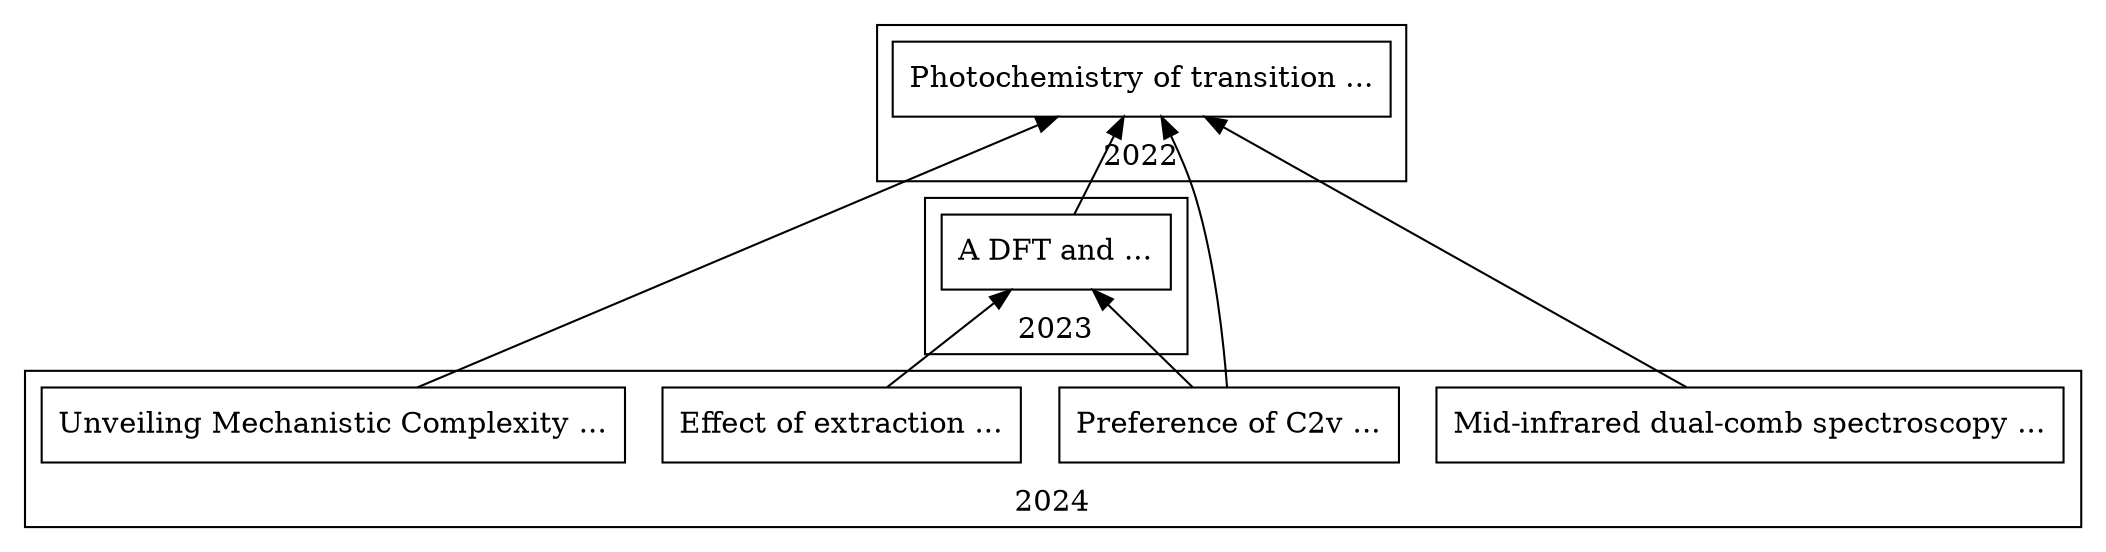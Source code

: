digraph {
     rankdir=BT;
    "268040009" [label="Unveiling Mechanistic Complexity ...", shape="rectangle", href="https://www.semanticscholar.org/paper/974865acb588c06b3b4d587f81c7f56259ad4774", target="_blank", tooltip="title: Unveiling Mechanistic Complexity in Manganese-Catalyzed C–H Bond Functionalization Using IR Spectroscopy Over 16 Orders of Magnitude in Time \nauthors: I. Fairlamb, Jason M. Lynam\npublished: 2024"];
    "249710437" [label="Photochemistry of transition ...", shape="rectangle", href="https://www.semanticscholar.org/paper/a2266a06e752df98615787746599dc81440c0ae1", target="_blank", tooltip="title: Photochemistry of transition metal carbonyls. \nauthors: J. J. Turner, M. George, M. Poliakoff, R. Perutz\npublished: 2022"];
    "267630595" [label="Effect of extraction ...", shape="rectangle", href="https://www.semanticscholar.org/paper/c4c3b191a2b33164b5526aa27e32936550c71402", target="_blank", tooltip="title: Effect of extraction parameters on the synergistic reaction mechanism for arsenic and mercury removal from natural gas condensate via LLE, vibrational spectroscopy and DFT calculations \nauthors: Teerapon Pirom, Kasidit Nootong, Wikorn Punyain, K. Maneeintr, U. Pancharoen\npublished: 2024"];
    "267446961" [label="Preference of C2v ...", shape="rectangle", href="https://www.semanticscholar.org/paper/e3ba79aa32a1148dca4a7f52108259344fdc4711", target="_blank", tooltip="title: Preference of C2v Symmetry in Low-Spin Hexacarbonyls of Rare-Earth and f Elements \nauthors: Attila Kovács, Werner Klotzbücher\npublished: 2024"];
    "268348425" [label="Mid-infrared dual-comb spectroscopy ...", shape="rectangle", href="https://www.semanticscholar.org/paper/b8003f5669c1719ebd86d70f0ff0d31d659482e9", target="_blank", tooltip="title: Mid-infrared dual-comb spectroscopy with quantum cascade lasers \nauthors: J. Hayden, M. Geiser, M. Gianella, Raphael Horvath, A. Hugi, L. Sterczewski, Markus Mangold\npublished: 2024"];
    "259739018" [label="A DFT and ...", shape="rectangle", href="https://www.semanticscholar.org/paper/8119b95e9c475d7959fae26c2e70d8d71fcb03b6", target="_blank", tooltip="title: A DFT and Matrix–Isolation IR/UV-Visible Study of High-Coordinated Lanthanide-CO Complexes \nauthors: A. Kovács, W. Klotzbücher\npublished: 2023"];
     subgraph cluster_0 {
           rank=same;
           label="2022";
      249710437;
      249710437;
      249710437;
      249710437;
     }     subgraph cluster_1 {
           rank=same;
           label="2023";
      259739018;
      259739018;
      259739018;
     }     subgraph cluster_2 {
           rank=same;
           label="2024";
      267446961;
      267630595;
      268348425;
      268040009;
      267446961;
     }    "267446961" -> "249710437";
    "267630595" -> "259739018";
    "268348425" -> "249710437";
    "259739018" -> "249710437";
    "268040009" -> "249710437";
    "267446961" -> "259739018";
}
